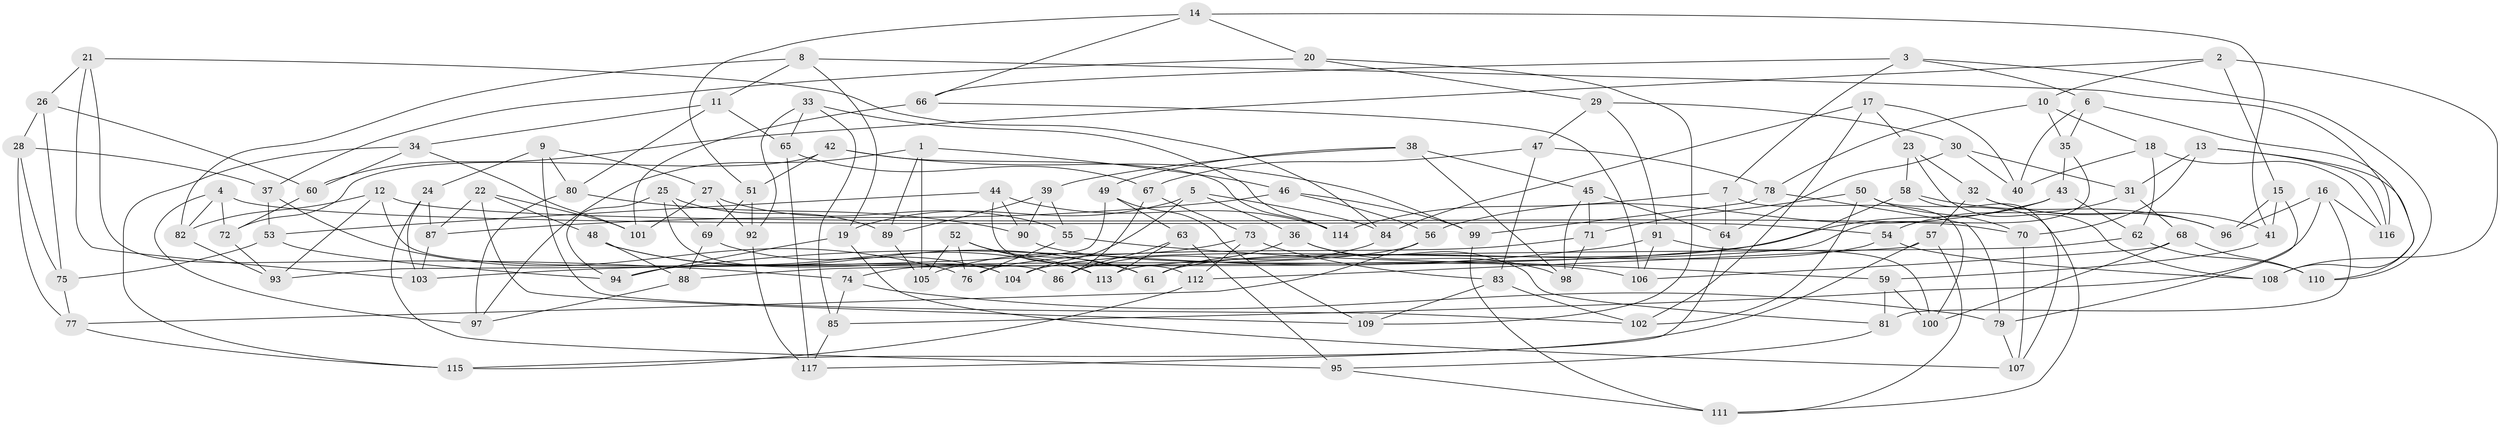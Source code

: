 // coarse degree distribution, {3: 0.34285714285714286, 4: 0.2, 5: 0.02857142857142857, 7: 0.08571428571428572, 6: 0.05714285714285714, 2: 0.08571428571428572, 16: 0.02857142857142857, 12: 0.05714285714285714, 8: 0.05714285714285714, 9: 0.05714285714285714}
// Generated by graph-tools (version 1.1) at 2025/03/03/04/25 22:03:30]
// undirected, 117 vertices, 234 edges
graph export_dot {
graph [start="1"]
  node [color=gray90,style=filled];
  1;
  2;
  3;
  4;
  5;
  6;
  7;
  8;
  9;
  10;
  11;
  12;
  13;
  14;
  15;
  16;
  17;
  18;
  19;
  20;
  21;
  22;
  23;
  24;
  25;
  26;
  27;
  28;
  29;
  30;
  31;
  32;
  33;
  34;
  35;
  36;
  37;
  38;
  39;
  40;
  41;
  42;
  43;
  44;
  45;
  46;
  47;
  48;
  49;
  50;
  51;
  52;
  53;
  54;
  55;
  56;
  57;
  58;
  59;
  60;
  61;
  62;
  63;
  64;
  65;
  66;
  67;
  68;
  69;
  70;
  71;
  72;
  73;
  74;
  75;
  76;
  77;
  78;
  79;
  80;
  81;
  82;
  83;
  84;
  85;
  86;
  87;
  88;
  89;
  90;
  91;
  92;
  93;
  94;
  95;
  96;
  97;
  98;
  99;
  100;
  101;
  102;
  103;
  104;
  105;
  106;
  107;
  108;
  109;
  110;
  111;
  112;
  113;
  114;
  115;
  116;
  117;
  1 -- 89;
  1 -- 46;
  1 -- 105;
  1 -- 97;
  2 -- 15;
  2 -- 60;
  2 -- 108;
  2 -- 10;
  3 -- 7;
  3 -- 66;
  3 -- 110;
  3 -- 6;
  4 -- 82;
  4 -- 72;
  4 -- 54;
  4 -- 97;
  5 -- 36;
  5 -- 19;
  5 -- 84;
  5 -- 104;
  6 -- 108;
  6 -- 40;
  6 -- 35;
  7 -- 100;
  7 -- 114;
  7 -- 64;
  8 -- 82;
  8 -- 19;
  8 -- 11;
  8 -- 116;
  9 -- 102;
  9 -- 24;
  9 -- 27;
  9 -- 80;
  10 -- 35;
  10 -- 18;
  10 -- 78;
  11 -- 34;
  11 -- 65;
  11 -- 80;
  12 -- 82;
  12 -- 93;
  12 -- 70;
  12 -- 86;
  13 -- 110;
  13 -- 31;
  13 -- 70;
  13 -- 116;
  14 -- 66;
  14 -- 51;
  14 -- 41;
  14 -- 20;
  15 -- 96;
  15 -- 41;
  15 -- 79;
  16 -- 116;
  16 -- 81;
  16 -- 96;
  16 -- 85;
  17 -- 84;
  17 -- 40;
  17 -- 102;
  17 -- 23;
  18 -- 62;
  18 -- 40;
  18 -- 116;
  19 -- 107;
  19 -- 94;
  20 -- 37;
  20 -- 29;
  20 -- 109;
  21 -- 84;
  21 -- 74;
  21 -- 103;
  21 -- 26;
  22 -- 48;
  22 -- 109;
  22 -- 101;
  22 -- 87;
  23 -- 108;
  23 -- 58;
  23 -- 32;
  24 -- 87;
  24 -- 95;
  24 -- 103;
  25 -- 104;
  25 -- 69;
  25 -- 89;
  25 -- 94;
  26 -- 75;
  26 -- 60;
  26 -- 28;
  27 -- 101;
  27 -- 55;
  27 -- 92;
  28 -- 77;
  28 -- 75;
  28 -- 37;
  29 -- 91;
  29 -- 47;
  29 -- 30;
  30 -- 40;
  30 -- 31;
  30 -- 64;
  31 -- 54;
  31 -- 68;
  32 -- 96;
  32 -- 57;
  32 -- 41;
  33 -- 92;
  33 -- 65;
  33 -- 85;
  33 -- 114;
  34 -- 101;
  34 -- 115;
  34 -- 60;
  35 -- 88;
  35 -- 43;
  36 -- 98;
  36 -- 61;
  36 -- 81;
  37 -- 53;
  37 -- 76;
  38 -- 45;
  38 -- 39;
  38 -- 49;
  38 -- 98;
  39 -- 89;
  39 -- 55;
  39 -- 90;
  41 -- 59;
  42 -- 114;
  42 -- 72;
  42 -- 99;
  42 -- 51;
  43 -- 62;
  43 -- 56;
  43 -- 103;
  44 -- 53;
  44 -- 90;
  44 -- 112;
  44 -- 114;
  45 -- 64;
  45 -- 71;
  45 -- 98;
  46 -- 87;
  46 -- 99;
  46 -- 56;
  47 -- 67;
  47 -- 83;
  47 -- 78;
  48 -- 88;
  48 -- 113;
  48 -- 61;
  49 -- 63;
  49 -- 93;
  49 -- 109;
  50 -- 70;
  50 -- 71;
  50 -- 102;
  50 -- 111;
  51 -- 92;
  51 -- 69;
  52 -- 76;
  52 -- 113;
  52 -- 61;
  52 -- 105;
  53 -- 94;
  53 -- 75;
  54 -- 108;
  54 -- 61;
  55 -- 59;
  55 -- 76;
  56 -- 77;
  56 -- 74;
  57 -- 112;
  57 -- 115;
  57 -- 111;
  58 -- 104;
  58 -- 96;
  58 -- 107;
  59 -- 100;
  59 -- 81;
  60 -- 72;
  62 -- 113;
  62 -- 110;
  63 -- 95;
  63 -- 86;
  63 -- 113;
  64 -- 117;
  65 -- 117;
  65 -- 67;
  66 -- 106;
  66 -- 101;
  67 -- 86;
  67 -- 73;
  68 -- 100;
  68 -- 106;
  68 -- 110;
  69 -- 88;
  69 -- 104;
  70 -- 107;
  71 -- 76;
  71 -- 98;
  72 -- 93;
  73 -- 112;
  73 -- 83;
  73 -- 105;
  74 -- 79;
  74 -- 85;
  75 -- 77;
  77 -- 115;
  78 -- 99;
  78 -- 79;
  79 -- 107;
  80 -- 90;
  80 -- 97;
  81 -- 95;
  82 -- 93;
  83 -- 102;
  83 -- 109;
  84 -- 86;
  85 -- 117;
  87 -- 103;
  88 -- 97;
  89 -- 105;
  90 -- 106;
  91 -- 94;
  91 -- 106;
  91 -- 100;
  92 -- 117;
  95 -- 111;
  99 -- 111;
  112 -- 115;
}
